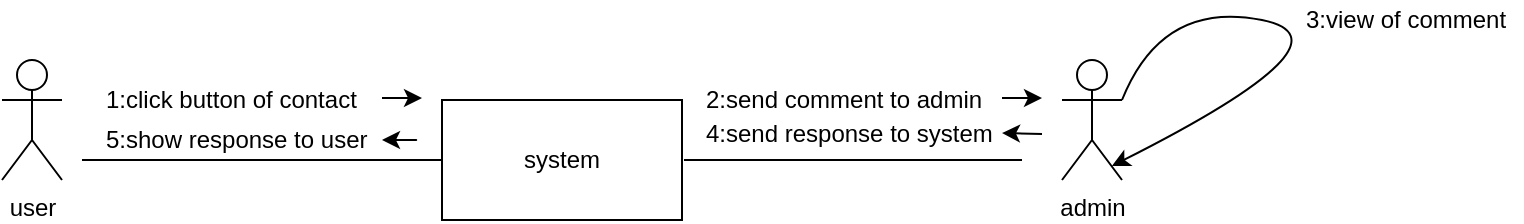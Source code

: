 <mxfile version="10.6.7" type="github"><diagram id="HD10r5tB5XxiBkrMu1hd" name="Page-1"><mxGraphModel dx="1232" dy="508" grid="1" gridSize="10" guides="1" tooltips="1" connect="1" arrows="1" fold="1" page="1" pageScale="1" pageWidth="1100" pageHeight="850" math="0" shadow="0"><root><mxCell id="0"/><mxCell id="1" parent="0"/><mxCell id="ch8pbfdeJEU_frOKyMuK-2" value="system" style="rounded=0;whiteSpace=wrap;html=1;" vertex="1" parent="1"><mxGeometry x="360" y="290" width="120" height="60" as="geometry"/></mxCell><mxCell id="ch8pbfdeJEU_frOKyMuK-11" value="user" style="shape=umlActor;verticalLabelPosition=bottom;labelBackgroundColor=#ffffff;verticalAlign=top;html=1;outlineConnect=0;" vertex="1" parent="1"><mxGeometry x="140" y="270" width="30" height="60" as="geometry"/></mxCell><mxCell id="ch8pbfdeJEU_frOKyMuK-15" value="admin" style="shape=umlActor;verticalLabelPosition=bottom;labelBackgroundColor=#ffffff;verticalAlign=top;html=1;outlineConnect=0;" vertex="1" parent="1"><mxGeometry x="670" y="270" width="30" height="60" as="geometry"/></mxCell><mxCell id="ch8pbfdeJEU_frOKyMuK-43" value="2:send comment to admin" style="text;html=1;resizable=0;points=[];autosize=1;align=left;verticalAlign=top;spacingTop=-4;" vertex="1" parent="1"><mxGeometry x="490" y="280" width="150" height="20" as="geometry"/></mxCell><mxCell id="ch8pbfdeJEU_frOKyMuK-49" value="" style="curved=1;endArrow=classic;html=1;entryX=0.833;entryY=0.883;entryDx=0;entryDy=0;entryPerimeter=0;" edge="1" parent="1" target="ch8pbfdeJEU_frOKyMuK-15"><mxGeometry width="50" height="50" relative="1" as="geometry"><mxPoint x="700" y="290" as="sourcePoint"/><mxPoint x="730" y="270" as="targetPoint"/><Array as="points"><mxPoint x="720" y="240"/><mxPoint x="820" y="260"/></Array></mxGeometry></mxCell><mxCell id="ch8pbfdeJEU_frOKyMuK-52" value="3:view of comment" style="text;html=1;resizable=0;points=[];autosize=1;align=left;verticalAlign=top;spacingTop=-4;" vertex="1" parent="1"><mxGeometry x="790" y="240" width="110" height="20" as="geometry"/></mxCell><mxCell id="ch8pbfdeJEU_frOKyMuK-60" value="1:click button of contact" style="text;html=1;resizable=0;points=[];autosize=1;align=left;verticalAlign=top;spacingTop=-4;" vertex="1" parent="1"><mxGeometry x="190" y="280" width="140" height="20" as="geometry"/></mxCell><mxCell id="ch8pbfdeJEU_frOKyMuK-64" value="5:show response to user" style="text;html=1;resizable=0;points=[];autosize=1;align=left;verticalAlign=top;spacingTop=-4;" vertex="1" parent="1"><mxGeometry x="190" y="300" width="140" height="20" as="geometry"/></mxCell><mxCell id="ch8pbfdeJEU_frOKyMuK-67" value="" style="endArrow=none;html=1;entryX=0;entryY=0.5;entryDx=0;entryDy=0;" edge="1" parent="1" target="ch8pbfdeJEU_frOKyMuK-2"><mxGeometry width="50" height="50" relative="1" as="geometry"><mxPoint x="180" y="320" as="sourcePoint"/><mxPoint x="370" y="280" as="targetPoint"/></mxGeometry></mxCell><mxCell id="ch8pbfdeJEU_frOKyMuK-70" value="" style="endArrow=classic;html=1;" edge="1" parent="1"><mxGeometry width="50" height="50" relative="1" as="geometry"><mxPoint x="330" y="289" as="sourcePoint"/><mxPoint x="350" y="289" as="targetPoint"/></mxGeometry></mxCell><mxCell id="ch8pbfdeJEU_frOKyMuK-71" value="" style="endArrow=classic;html=1;" edge="1" parent="1"><mxGeometry width="50" height="50" relative="1" as="geometry"><mxPoint x="340" y="310" as="sourcePoint"/><mxPoint x="330" y="310" as="targetPoint"/><Array as="points"><mxPoint x="350" y="310"/></Array></mxGeometry></mxCell><mxCell id="ch8pbfdeJEU_frOKyMuK-73" value="" style="endArrow=none;html=1;" edge="1" parent="1"><mxGeometry width="50" height="50" relative="1" as="geometry"><mxPoint x="481" y="320" as="sourcePoint"/><mxPoint x="650" y="320" as="targetPoint"/></mxGeometry></mxCell><mxCell id="ch8pbfdeJEU_frOKyMuK-74" value="4:send response to system" style="text;html=1;resizable=0;points=[];autosize=1;align=left;verticalAlign=top;spacingTop=-4;" vertex="1" parent="1"><mxGeometry x="490" y="297" width="160" height="20" as="geometry"/></mxCell><mxCell id="ch8pbfdeJEU_frOKyMuK-80" value="" style="endArrow=classic;html=1;" edge="1" parent="1"><mxGeometry width="50" height="50" relative="1" as="geometry"><mxPoint x="640" y="289" as="sourcePoint"/><mxPoint x="660" y="289" as="targetPoint"/><Array as="points"><mxPoint x="660" y="289"/></Array></mxGeometry></mxCell><mxCell id="ch8pbfdeJEU_frOKyMuK-82" value="" style="endArrow=classic;html=1;" edge="1" parent="1"><mxGeometry width="50" height="50" relative="1" as="geometry"><mxPoint x="660" y="307" as="sourcePoint"/><mxPoint x="640" y="306.5" as="targetPoint"/></mxGeometry></mxCell></root></mxGraphModel></diagram></mxfile>